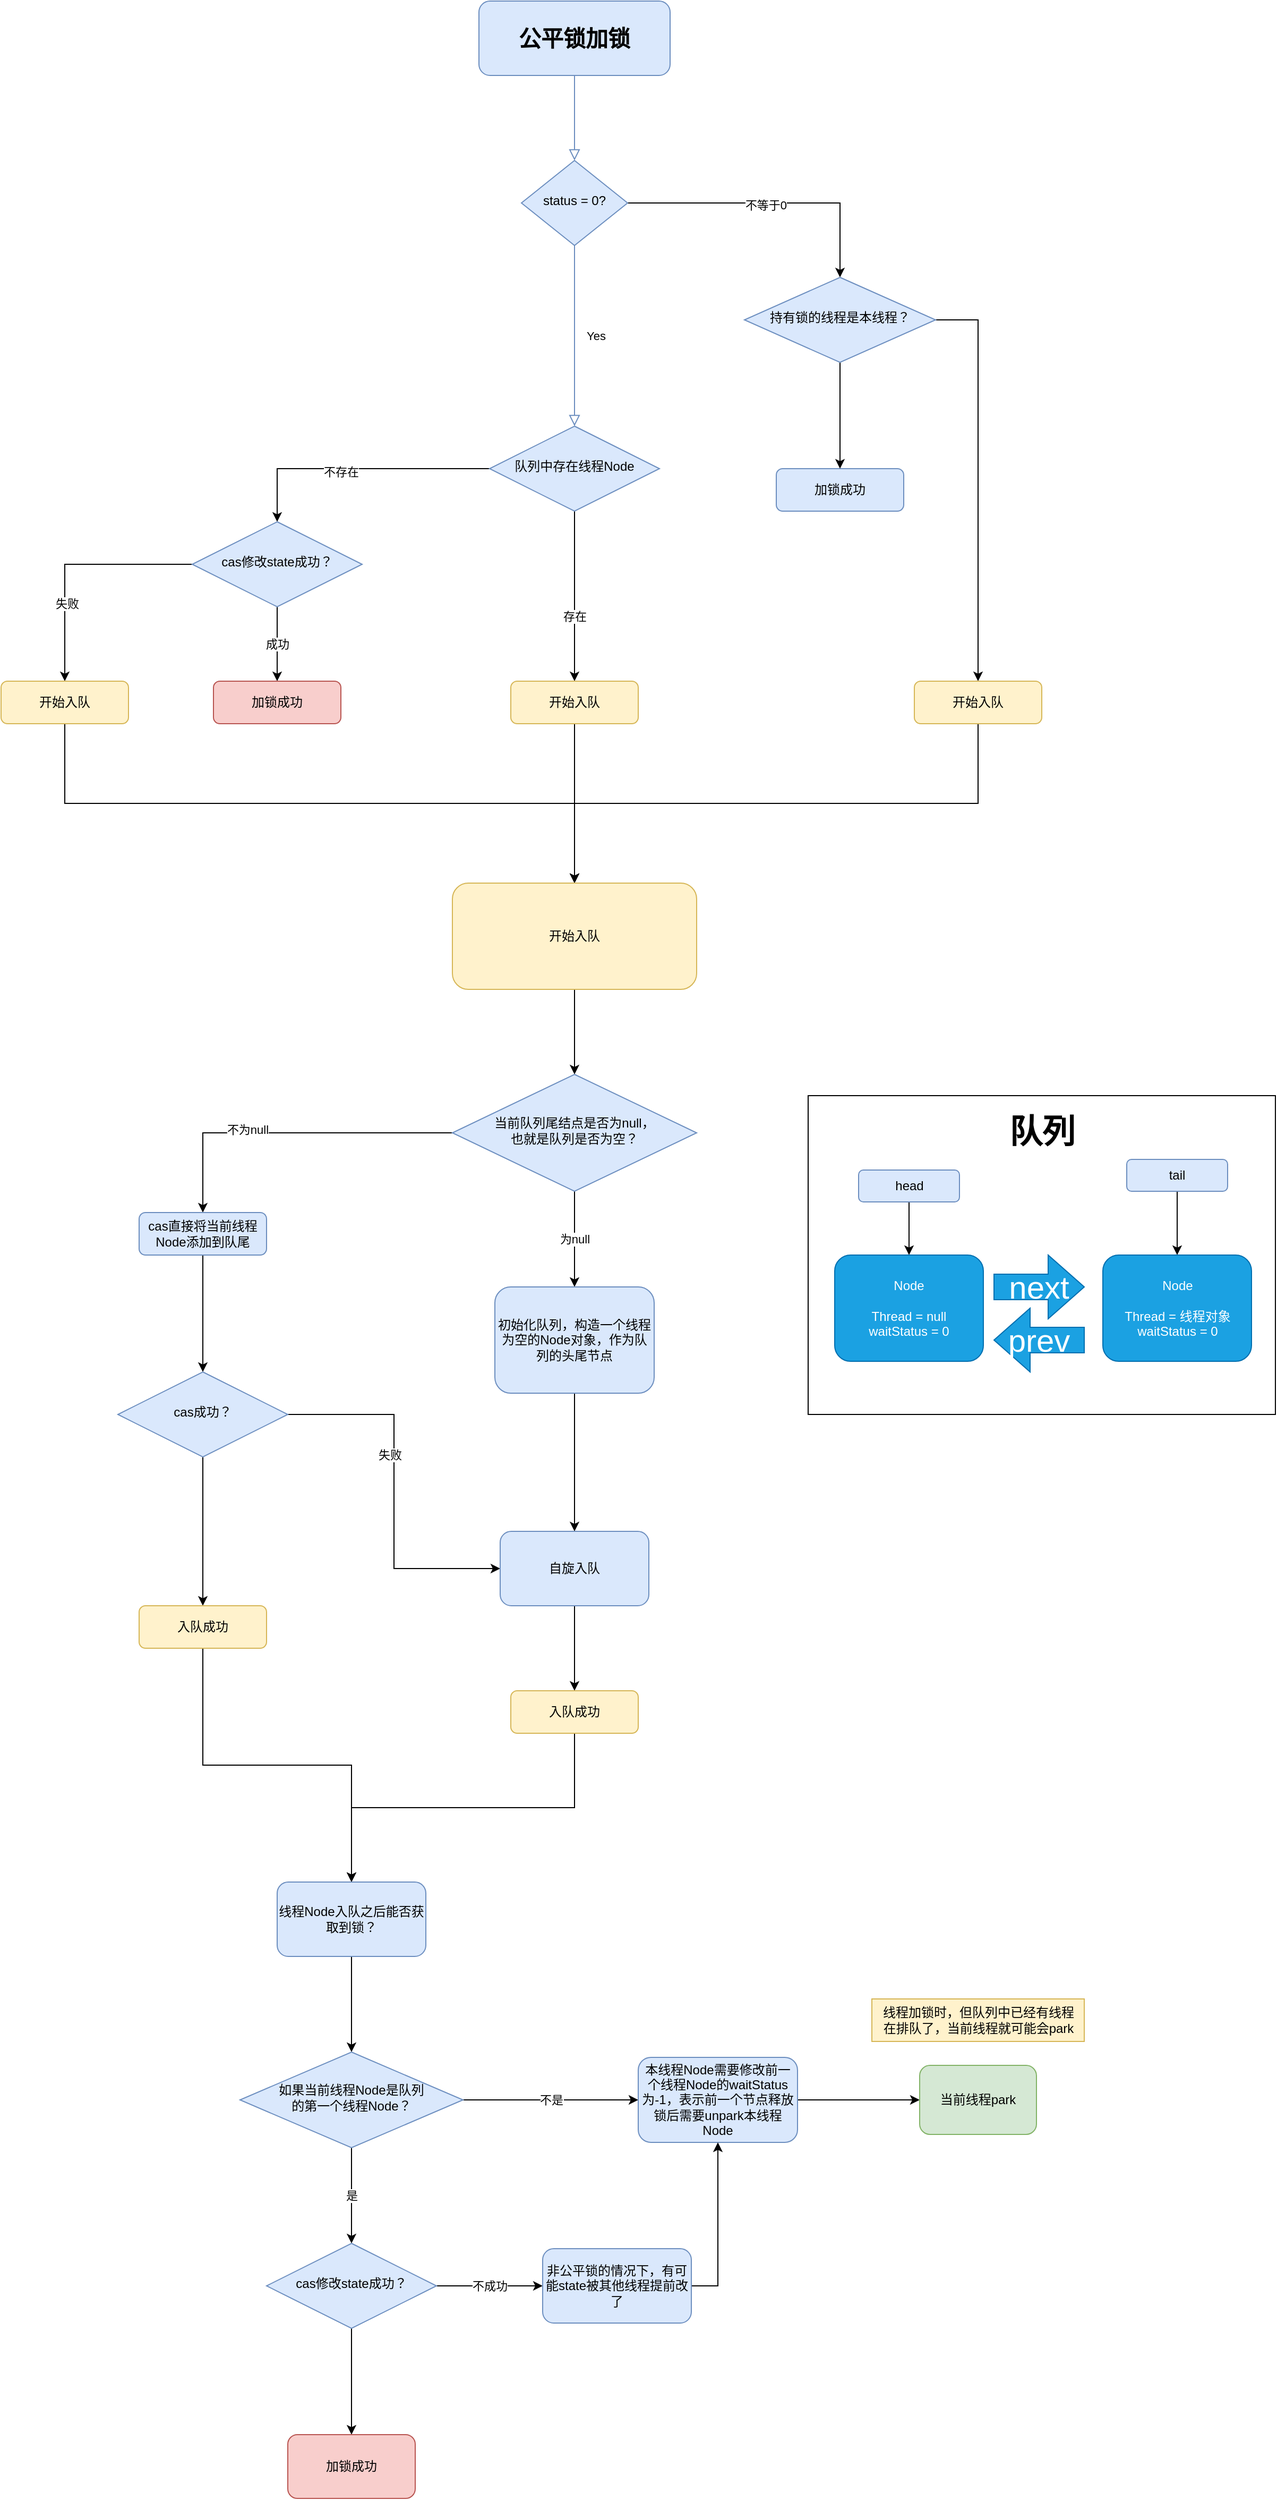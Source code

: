 <mxfile version="20.3.0" type="device"><diagram id="C5RBs43oDa-KdzZeNtuy" name="Page-1"><mxGraphModel dx="2310" dy="916" grid="1" gridSize="10" guides="1" tooltips="1" connect="1" arrows="1" fold="1" page="1" pageScale="1" pageWidth="827" pageHeight="1169" math="0" shadow="0"><root><mxCell id="WIyWlLk6GJQsqaUBKTNV-0"/><mxCell id="WIyWlLk6GJQsqaUBKTNV-1" parent="WIyWlLk6GJQsqaUBKTNV-0"/><mxCell id="axxpBmNgFVZo2lKmbHY4-18" value="" style="whiteSpace=wrap;html=1;" vertex="1" parent="WIyWlLk6GJQsqaUBKTNV-1"><mxGeometry x="440" y="1110" width="440" height="300" as="geometry"/></mxCell><mxCell id="WIyWlLk6GJQsqaUBKTNV-2" value="" style="rounded=0;html=1;jettySize=auto;orthogonalLoop=1;fontSize=11;endArrow=block;endFill=0;endSize=8;strokeWidth=1;shadow=0;labelBackgroundColor=none;edgeStyle=orthogonalEdgeStyle;fillColor=#dae8fc;strokeColor=#6c8ebf;" parent="WIyWlLk6GJQsqaUBKTNV-1" source="WIyWlLk6GJQsqaUBKTNV-3" target="WIyWlLk6GJQsqaUBKTNV-6" edge="1"><mxGeometry relative="1" as="geometry"/></mxCell><mxCell id="WIyWlLk6GJQsqaUBKTNV-3" value="&lt;b&gt;&lt;font style=&quot;font-size: 21px;&quot;&gt;公平锁加锁&lt;/font&gt;&lt;/b&gt;" style="rounded=1;whiteSpace=wrap;html=1;fontSize=12;glass=0;strokeWidth=1;shadow=0;fillColor=#dae8fc;strokeColor=#6c8ebf;" parent="WIyWlLk6GJQsqaUBKTNV-1" vertex="1"><mxGeometry x="130" y="80" width="180" height="70" as="geometry"/></mxCell><mxCell id="WIyWlLk6GJQsqaUBKTNV-4" value="Yes" style="rounded=0;html=1;jettySize=auto;orthogonalLoop=1;fontSize=11;endArrow=block;endFill=0;endSize=8;strokeWidth=1;shadow=0;labelBackgroundColor=none;edgeStyle=orthogonalEdgeStyle;fillColor=#dae8fc;strokeColor=#6c8ebf;" parent="WIyWlLk6GJQsqaUBKTNV-1" source="WIyWlLk6GJQsqaUBKTNV-6" target="WIyWlLk6GJQsqaUBKTNV-10" edge="1"><mxGeometry y="20" relative="1" as="geometry"><mxPoint as="offset"/></mxGeometry></mxCell><mxCell id="33q5kF6IQxqQiJ6JGEo0-14" style="edgeStyle=orthogonalEdgeStyle;rounded=0;orthogonalLoop=1;jettySize=auto;html=1;exitX=1;exitY=0.5;exitDx=0;exitDy=0;entryX=0.5;entryY=0;entryDx=0;entryDy=0;" parent="WIyWlLk6GJQsqaUBKTNV-1" source="WIyWlLk6GJQsqaUBKTNV-6" target="33q5kF6IQxqQiJ6JGEo0-0" edge="1"><mxGeometry relative="1" as="geometry"/></mxCell><mxCell id="33q5kF6IQxqQiJ6JGEo0-15" value="不等于0" style="edgeLabel;html=1;align=center;verticalAlign=middle;resizable=0;points=[];" parent="33q5kF6IQxqQiJ6JGEo0-14" vertex="1" connectable="0"><mxGeometry x="-0.038" y="-2" relative="1" as="geometry"><mxPoint as="offset"/></mxGeometry></mxCell><mxCell id="WIyWlLk6GJQsqaUBKTNV-6" value="status = 0?" style="rhombus;whiteSpace=wrap;html=1;shadow=0;fontFamily=Helvetica;fontSize=12;align=center;strokeWidth=1;spacing=6;spacingTop=-4;fillColor=#dae8fc;strokeColor=#6c8ebf;" parent="WIyWlLk6GJQsqaUBKTNV-1" vertex="1"><mxGeometry x="170" y="230" width="100" height="80" as="geometry"/></mxCell><mxCell id="33q5kF6IQxqQiJ6JGEo0-2" style="edgeStyle=orthogonalEdgeStyle;rounded=0;orthogonalLoop=1;jettySize=auto;html=1;exitX=0.5;exitY=1;exitDx=0;exitDy=0;entryX=0.5;entryY=0;entryDx=0;entryDy=0;" parent="WIyWlLk6GJQsqaUBKTNV-1" source="WIyWlLk6GJQsqaUBKTNV-10" target="WIyWlLk6GJQsqaUBKTNV-11" edge="1"><mxGeometry relative="1" as="geometry"/></mxCell><mxCell id="33q5kF6IQxqQiJ6JGEo0-3" value="存在" style="edgeLabel;html=1;align=center;verticalAlign=middle;resizable=0;points=[];" parent="33q5kF6IQxqQiJ6JGEo0-2" vertex="1" connectable="0"><mxGeometry x="0.23" relative="1" as="geometry"><mxPoint as="offset"/></mxGeometry></mxCell><mxCell id="33q5kF6IQxqQiJ6JGEo0-5" style="edgeStyle=orthogonalEdgeStyle;rounded=0;orthogonalLoop=1;jettySize=auto;html=1;exitX=0;exitY=0.5;exitDx=0;exitDy=0;entryX=0.5;entryY=0;entryDx=0;entryDy=0;" parent="WIyWlLk6GJQsqaUBKTNV-1" source="WIyWlLk6GJQsqaUBKTNV-10" target="33q5kF6IQxqQiJ6JGEo0-4" edge="1"><mxGeometry relative="1" as="geometry"/></mxCell><mxCell id="33q5kF6IQxqQiJ6JGEo0-6" value="不存在" style="edgeLabel;html=1;align=center;verticalAlign=middle;resizable=0;points=[];" parent="33q5kF6IQxqQiJ6JGEo0-5" vertex="1" connectable="0"><mxGeometry x="0.122" y="3" relative="1" as="geometry"><mxPoint as="offset"/></mxGeometry></mxCell><mxCell id="WIyWlLk6GJQsqaUBKTNV-10" value="队列中存在线程Node" style="rhombus;whiteSpace=wrap;html=1;shadow=0;fontFamily=Helvetica;fontSize=12;align=center;strokeWidth=1;spacing=6;spacingTop=-4;fillColor=#dae8fc;strokeColor=#6c8ebf;" parent="WIyWlLk6GJQsqaUBKTNV-1" vertex="1"><mxGeometry x="140" y="480" width="160" height="80" as="geometry"/></mxCell><mxCell id="33q5kF6IQxqQiJ6JGEo0-21" style="edgeStyle=orthogonalEdgeStyle;rounded=0;orthogonalLoop=1;jettySize=auto;html=1;exitX=0.5;exitY=1;exitDx=0;exitDy=0;entryX=0.5;entryY=0;entryDx=0;entryDy=0;" parent="WIyWlLk6GJQsqaUBKTNV-1" source="WIyWlLk6GJQsqaUBKTNV-11" target="33q5kF6IQxqQiJ6JGEo0-18" edge="1"><mxGeometry relative="1" as="geometry"/></mxCell><mxCell id="WIyWlLk6GJQsqaUBKTNV-11" value="开始入队" style="rounded=1;whiteSpace=wrap;html=1;fontSize=12;glass=0;strokeWidth=1;shadow=0;fillColor=#fff2cc;strokeColor=#d6b656;" parent="WIyWlLk6GJQsqaUBKTNV-1" vertex="1"><mxGeometry x="160" y="720" width="120" height="40" as="geometry"/></mxCell><mxCell id="WIyWlLk6GJQsqaUBKTNV-12" value="加锁成功" style="rounded=1;whiteSpace=wrap;html=1;fontSize=12;glass=0;strokeWidth=1;shadow=0;fillColor=#dae8fc;strokeColor=#6c8ebf;" parent="WIyWlLk6GJQsqaUBKTNV-1" vertex="1"><mxGeometry x="410" y="520" width="120" height="40" as="geometry"/></mxCell><mxCell id="33q5kF6IQxqQiJ6JGEo0-16" style="edgeStyle=orthogonalEdgeStyle;rounded=0;orthogonalLoop=1;jettySize=auto;html=1;exitX=0.5;exitY=1;exitDx=0;exitDy=0;" parent="WIyWlLk6GJQsqaUBKTNV-1" source="33q5kF6IQxqQiJ6JGEo0-0" target="WIyWlLk6GJQsqaUBKTNV-12" edge="1"><mxGeometry relative="1" as="geometry"/></mxCell><mxCell id="33q5kF6IQxqQiJ6JGEo0-17" style="edgeStyle=orthogonalEdgeStyle;rounded=0;orthogonalLoop=1;jettySize=auto;html=1;exitX=1;exitY=0.5;exitDx=0;exitDy=0;" parent="WIyWlLk6GJQsqaUBKTNV-1" source="33q5kF6IQxqQiJ6JGEo0-0" target="33q5kF6IQxqQiJ6JGEo0-12" edge="1"><mxGeometry relative="1" as="geometry"/></mxCell><mxCell id="33q5kF6IQxqQiJ6JGEo0-0" value="持有锁的线程是本线程？" style="rhombus;whiteSpace=wrap;html=1;shadow=0;fontFamily=Helvetica;fontSize=12;align=center;strokeWidth=1;spacing=6;spacingTop=-4;fillColor=#dae8fc;strokeColor=#6c8ebf;" parent="WIyWlLk6GJQsqaUBKTNV-1" vertex="1"><mxGeometry x="380" y="340" width="180" height="80" as="geometry"/></mxCell><mxCell id="33q5kF6IQxqQiJ6JGEo0-9" value="成功" style="edgeStyle=orthogonalEdgeStyle;rounded=0;orthogonalLoop=1;jettySize=auto;html=1;exitX=0.5;exitY=1;exitDx=0;exitDy=0;entryX=0.5;entryY=0;entryDx=0;entryDy=0;" parent="WIyWlLk6GJQsqaUBKTNV-1" source="33q5kF6IQxqQiJ6JGEo0-4" target="33q5kF6IQxqQiJ6JGEo0-7" edge="1"><mxGeometry relative="1" as="geometry"/></mxCell><mxCell id="33q5kF6IQxqQiJ6JGEo0-10" style="edgeStyle=orthogonalEdgeStyle;rounded=0;orthogonalLoop=1;jettySize=auto;html=1;exitX=0;exitY=0.5;exitDx=0;exitDy=0;entryX=0.5;entryY=0;entryDx=0;entryDy=0;" parent="WIyWlLk6GJQsqaUBKTNV-1" source="33q5kF6IQxqQiJ6JGEo0-4" target="33q5kF6IQxqQiJ6JGEo0-8" edge="1"><mxGeometry relative="1" as="geometry"/></mxCell><mxCell id="33q5kF6IQxqQiJ6JGEo0-11" value="失败" style="edgeLabel;html=1;align=center;verticalAlign=middle;resizable=0;points=[];" parent="33q5kF6IQxqQiJ6JGEo0-10" vertex="1" connectable="0"><mxGeometry x="0.36" y="2" relative="1" as="geometry"><mxPoint as="offset"/></mxGeometry></mxCell><mxCell id="33q5kF6IQxqQiJ6JGEo0-4" value="cas修改state成功？" style="rhombus;whiteSpace=wrap;html=1;shadow=0;fontFamily=Helvetica;fontSize=12;align=center;strokeWidth=1;spacing=6;spacingTop=-4;fillColor=#dae8fc;strokeColor=#6c8ebf;" parent="WIyWlLk6GJQsqaUBKTNV-1" vertex="1"><mxGeometry x="-140" y="570" width="160" height="80" as="geometry"/></mxCell><mxCell id="33q5kF6IQxqQiJ6JGEo0-7" value="加锁成功" style="rounded=1;whiteSpace=wrap;html=1;fontSize=12;glass=0;strokeWidth=1;shadow=0;fillColor=#f8cecc;strokeColor=#b85450;" parent="WIyWlLk6GJQsqaUBKTNV-1" vertex="1"><mxGeometry x="-120" y="720" width="120" height="40" as="geometry"/></mxCell><mxCell id="33q5kF6IQxqQiJ6JGEo0-19" style="edgeStyle=orthogonalEdgeStyle;rounded=0;orthogonalLoop=1;jettySize=auto;html=1;exitX=0.5;exitY=1;exitDx=0;exitDy=0;" parent="WIyWlLk6GJQsqaUBKTNV-1" source="33q5kF6IQxqQiJ6JGEo0-8" target="33q5kF6IQxqQiJ6JGEo0-18" edge="1"><mxGeometry relative="1" as="geometry"/></mxCell><mxCell id="33q5kF6IQxqQiJ6JGEo0-8" value="开始入队" style="rounded=1;whiteSpace=wrap;html=1;fontSize=12;glass=0;strokeWidth=1;shadow=0;fillColor=#fff2cc;strokeColor=#d6b656;" parent="WIyWlLk6GJQsqaUBKTNV-1" vertex="1"><mxGeometry x="-320" y="720" width="120" height="40" as="geometry"/></mxCell><mxCell id="33q5kF6IQxqQiJ6JGEo0-22" style="edgeStyle=orthogonalEdgeStyle;rounded=0;orthogonalLoop=1;jettySize=auto;html=1;exitX=0.5;exitY=1;exitDx=0;exitDy=0;entryX=0.5;entryY=0;entryDx=0;entryDy=0;" parent="WIyWlLk6GJQsqaUBKTNV-1" source="33q5kF6IQxqQiJ6JGEo0-12" target="33q5kF6IQxqQiJ6JGEo0-18" edge="1"><mxGeometry relative="1" as="geometry"/></mxCell><mxCell id="33q5kF6IQxqQiJ6JGEo0-12" value="开始入队" style="rounded=1;whiteSpace=wrap;html=1;fontSize=12;glass=0;strokeWidth=1;shadow=0;fillColor=#fff2cc;strokeColor=#d6b656;" parent="WIyWlLk6GJQsqaUBKTNV-1" vertex="1"><mxGeometry x="540" y="720" width="120" height="40" as="geometry"/></mxCell><mxCell id="33q5kF6IQxqQiJ6JGEo0-24" style="edgeStyle=orthogonalEdgeStyle;rounded=0;orthogonalLoop=1;jettySize=auto;html=1;exitX=0.5;exitY=1;exitDx=0;exitDy=0;entryX=0.5;entryY=0;entryDx=0;entryDy=0;" parent="WIyWlLk6GJQsqaUBKTNV-1" source="33q5kF6IQxqQiJ6JGEo0-18" target="33q5kF6IQxqQiJ6JGEo0-23" edge="1"><mxGeometry relative="1" as="geometry"/></mxCell><mxCell id="33q5kF6IQxqQiJ6JGEo0-18" value="开始入队" style="rounded=1;whiteSpace=wrap;html=1;fontSize=12;glass=0;strokeWidth=1;shadow=0;fillColor=#fff2cc;strokeColor=#d6b656;" parent="WIyWlLk6GJQsqaUBKTNV-1" vertex="1"><mxGeometry x="105" y="910" width="230" height="100" as="geometry"/></mxCell><mxCell id="33q5kF6IQxqQiJ6JGEo0-27" style="edgeStyle=orthogonalEdgeStyle;rounded=0;orthogonalLoop=1;jettySize=auto;html=1;exitX=0;exitY=0.5;exitDx=0;exitDy=0;" parent="WIyWlLk6GJQsqaUBKTNV-1" source="33q5kF6IQxqQiJ6JGEo0-23" target="33q5kF6IQxqQiJ6JGEo0-25" edge="1"><mxGeometry relative="1" as="geometry"/></mxCell><mxCell id="33q5kF6IQxqQiJ6JGEo0-28" value="不为null" style="edgeLabel;html=1;align=center;verticalAlign=middle;resizable=0;points=[];" parent="33q5kF6IQxqQiJ6JGEo0-27" vertex="1" connectable="0"><mxGeometry x="0.246" y="-3" relative="1" as="geometry"><mxPoint as="offset"/></mxGeometry></mxCell><mxCell id="33q5kF6IQxqQiJ6JGEo0-31" value="为null" style="edgeStyle=orthogonalEdgeStyle;rounded=0;orthogonalLoop=1;jettySize=auto;html=1;exitX=0.5;exitY=1;exitDx=0;exitDy=0;entryX=0.5;entryY=0;entryDx=0;entryDy=0;" parent="WIyWlLk6GJQsqaUBKTNV-1" source="33q5kF6IQxqQiJ6JGEo0-23" target="33q5kF6IQxqQiJ6JGEo0-30" edge="1"><mxGeometry relative="1" as="geometry"/></mxCell><mxCell id="33q5kF6IQxqQiJ6JGEo0-23" value="当前队列尾结点是否为null，&lt;br&gt;也就是队列是否为空？" style="rhombus;whiteSpace=wrap;html=1;shadow=0;fontFamily=Helvetica;fontSize=12;align=center;strokeWidth=1;spacing=6;spacingTop=-4;fillColor=#dae8fc;strokeColor=#6c8ebf;" parent="WIyWlLk6GJQsqaUBKTNV-1" vertex="1"><mxGeometry x="105" y="1090" width="230" height="110" as="geometry"/></mxCell><mxCell id="33q5kF6IQxqQiJ6JGEo0-29" style="edgeStyle=orthogonalEdgeStyle;rounded=0;orthogonalLoop=1;jettySize=auto;html=1;exitX=0.5;exitY=1;exitDx=0;exitDy=0;entryX=0.5;entryY=0;entryDx=0;entryDy=0;" parent="WIyWlLk6GJQsqaUBKTNV-1" source="33q5kF6IQxqQiJ6JGEo0-25" target="33q5kF6IQxqQiJ6JGEo0-26" edge="1"><mxGeometry relative="1" as="geometry"/></mxCell><mxCell id="33q5kF6IQxqQiJ6JGEo0-25" value="cas直接将当前线程Node添加到队尾" style="rounded=1;whiteSpace=wrap;html=1;fontSize=12;glass=0;strokeWidth=1;shadow=0;fillColor=#dae8fc;strokeColor=#6c8ebf;" parent="WIyWlLk6GJQsqaUBKTNV-1" vertex="1"><mxGeometry x="-190" y="1220" width="120" height="40" as="geometry"/></mxCell><mxCell id="33q5kF6IQxqQiJ6JGEo0-34" style="edgeStyle=orthogonalEdgeStyle;rounded=0;orthogonalLoop=1;jettySize=auto;html=1;exitX=1;exitY=0.5;exitDx=0;exitDy=0;entryX=0;entryY=0.5;entryDx=0;entryDy=0;" parent="WIyWlLk6GJQsqaUBKTNV-1" source="33q5kF6IQxqQiJ6JGEo0-26" target="33q5kF6IQxqQiJ6JGEo0-32" edge="1"><mxGeometry relative="1" as="geometry"/></mxCell><mxCell id="33q5kF6IQxqQiJ6JGEo0-35" value="失败" style="edgeLabel;html=1;align=center;verticalAlign=middle;resizable=0;points=[];" parent="33q5kF6IQxqQiJ6JGEo0-34" vertex="1" connectable="0"><mxGeometry x="-0.203" y="-4" relative="1" as="geometry"><mxPoint as="offset"/></mxGeometry></mxCell><mxCell id="33q5kF6IQxqQiJ6JGEo0-38" style="edgeStyle=orthogonalEdgeStyle;rounded=0;orthogonalLoop=1;jettySize=auto;html=1;exitX=0.5;exitY=1;exitDx=0;exitDy=0;entryX=0.5;entryY=0;entryDx=0;entryDy=0;" parent="WIyWlLk6GJQsqaUBKTNV-1" source="33q5kF6IQxqQiJ6JGEo0-26" target="33q5kF6IQxqQiJ6JGEo0-36" edge="1"><mxGeometry relative="1" as="geometry"/></mxCell><mxCell id="33q5kF6IQxqQiJ6JGEo0-26" value="cas成功？" style="rhombus;whiteSpace=wrap;html=1;shadow=0;fontFamily=Helvetica;fontSize=12;align=center;strokeWidth=1;spacing=6;spacingTop=-4;fillColor=#dae8fc;strokeColor=#6c8ebf;" parent="WIyWlLk6GJQsqaUBKTNV-1" vertex="1"><mxGeometry x="-210" y="1370" width="160" height="80" as="geometry"/></mxCell><mxCell id="33q5kF6IQxqQiJ6JGEo0-33" style="edgeStyle=orthogonalEdgeStyle;rounded=0;orthogonalLoop=1;jettySize=auto;html=1;exitX=0.5;exitY=1;exitDx=0;exitDy=0;" parent="WIyWlLk6GJQsqaUBKTNV-1" source="33q5kF6IQxqQiJ6JGEo0-30" target="33q5kF6IQxqQiJ6JGEo0-32" edge="1"><mxGeometry relative="1" as="geometry"/></mxCell><mxCell id="33q5kF6IQxqQiJ6JGEo0-30" value="初始化队列，构造一个线程为空的Node对象，作为队列的头尾节点" style="rounded=1;whiteSpace=wrap;html=1;fontSize=12;glass=0;strokeWidth=1;shadow=0;fillColor=#dae8fc;strokeColor=#6c8ebf;" parent="WIyWlLk6GJQsqaUBKTNV-1" vertex="1"><mxGeometry x="145" y="1290" width="150" height="100" as="geometry"/></mxCell><mxCell id="33q5kF6IQxqQiJ6JGEo0-39" style="edgeStyle=orthogonalEdgeStyle;rounded=0;orthogonalLoop=1;jettySize=auto;html=1;exitX=0.5;exitY=1;exitDx=0;exitDy=0;entryX=0.5;entryY=0;entryDx=0;entryDy=0;" parent="WIyWlLk6GJQsqaUBKTNV-1" source="33q5kF6IQxqQiJ6JGEo0-32" target="33q5kF6IQxqQiJ6JGEo0-37" edge="1"><mxGeometry relative="1" as="geometry"/></mxCell><mxCell id="33q5kF6IQxqQiJ6JGEo0-32" value="自旋入队" style="rounded=1;whiteSpace=wrap;html=1;fontSize=12;glass=0;strokeWidth=1;shadow=0;fillColor=#dae8fc;strokeColor=#6c8ebf;" parent="WIyWlLk6GJQsqaUBKTNV-1" vertex="1"><mxGeometry x="150" y="1520" width="140" height="70" as="geometry"/></mxCell><mxCell id="axxpBmNgFVZo2lKmbHY4-1" style="edgeStyle=orthogonalEdgeStyle;rounded=0;orthogonalLoop=1;jettySize=auto;html=1;exitX=0.5;exitY=1;exitDx=0;exitDy=0;entryX=0.5;entryY=0;entryDx=0;entryDy=0;" edge="1" parent="WIyWlLk6GJQsqaUBKTNV-1" source="33q5kF6IQxqQiJ6JGEo0-36" target="axxpBmNgFVZo2lKmbHY4-0"><mxGeometry relative="1" as="geometry"/></mxCell><mxCell id="33q5kF6IQxqQiJ6JGEo0-36" value="入队成功" style="rounded=1;whiteSpace=wrap;html=1;fontSize=12;glass=0;strokeWidth=1;shadow=0;fillColor=#fff2cc;strokeColor=#d6b656;" parent="WIyWlLk6GJQsqaUBKTNV-1" vertex="1"><mxGeometry x="-190" y="1590" width="120" height="40" as="geometry"/></mxCell><mxCell id="axxpBmNgFVZo2lKmbHY4-2" style="edgeStyle=orthogonalEdgeStyle;rounded=0;orthogonalLoop=1;jettySize=auto;html=1;exitX=0.5;exitY=1;exitDx=0;exitDy=0;entryX=0.5;entryY=0;entryDx=0;entryDy=0;" edge="1" parent="WIyWlLk6GJQsqaUBKTNV-1" source="33q5kF6IQxqQiJ6JGEo0-37" target="axxpBmNgFVZo2lKmbHY4-0"><mxGeometry relative="1" as="geometry"><mxPoint x="40" y="1810" as="targetPoint"/></mxGeometry></mxCell><mxCell id="33q5kF6IQxqQiJ6JGEo0-37" value="入队成功" style="rounded=1;whiteSpace=wrap;html=1;fontSize=12;glass=0;strokeWidth=1;shadow=0;fillColor=#fff2cc;strokeColor=#d6b656;" parent="WIyWlLk6GJQsqaUBKTNV-1" vertex="1"><mxGeometry x="160" y="1670" width="120" height="40" as="geometry"/></mxCell><mxCell id="axxpBmNgFVZo2lKmbHY4-4" style="edgeStyle=orthogonalEdgeStyle;rounded=0;orthogonalLoop=1;jettySize=auto;html=1;exitX=0.5;exitY=1;exitDx=0;exitDy=0;entryX=0.5;entryY=0;entryDx=0;entryDy=0;" edge="1" parent="WIyWlLk6GJQsqaUBKTNV-1" source="axxpBmNgFVZo2lKmbHY4-0" target="axxpBmNgFVZo2lKmbHY4-3"><mxGeometry relative="1" as="geometry"/></mxCell><mxCell id="axxpBmNgFVZo2lKmbHY4-0" value="线程Node入队之后能否获取到锁？" style="rounded=1;whiteSpace=wrap;html=1;fontSize=12;glass=0;strokeWidth=1;shadow=0;fillColor=#dae8fc;strokeColor=#6c8ebf;" vertex="1" parent="WIyWlLk6GJQsqaUBKTNV-1"><mxGeometry x="-60" y="1850" width="140" height="70" as="geometry"/></mxCell><mxCell id="axxpBmNgFVZo2lKmbHY4-6" value="不是" style="edgeStyle=orthogonalEdgeStyle;rounded=0;orthogonalLoop=1;jettySize=auto;html=1;exitX=1;exitY=0.5;exitDx=0;exitDy=0;" edge="1" parent="WIyWlLk6GJQsqaUBKTNV-1" source="axxpBmNgFVZo2lKmbHY4-3" target="axxpBmNgFVZo2lKmbHY4-5"><mxGeometry relative="1" as="geometry"/></mxCell><mxCell id="axxpBmNgFVZo2lKmbHY4-8" value="是" style="edgeStyle=orthogonalEdgeStyle;rounded=0;orthogonalLoop=1;jettySize=auto;html=1;exitX=0.5;exitY=1;exitDx=0;exitDy=0;" edge="1" parent="WIyWlLk6GJQsqaUBKTNV-1" source="axxpBmNgFVZo2lKmbHY4-3" target="axxpBmNgFVZo2lKmbHY4-7"><mxGeometry relative="1" as="geometry"/></mxCell><mxCell id="axxpBmNgFVZo2lKmbHY4-3" value="如果当前线程Node是队列&lt;br&gt;的第一个线程Node？" style="rhombus;whiteSpace=wrap;html=1;shadow=0;fontFamily=Helvetica;fontSize=12;align=center;strokeWidth=1;spacing=6;spacingTop=-4;fillColor=#dae8fc;strokeColor=#6c8ebf;" vertex="1" parent="WIyWlLk6GJQsqaUBKTNV-1"><mxGeometry x="-95" y="2010" width="210" height="90" as="geometry"/></mxCell><mxCell id="axxpBmNgFVZo2lKmbHY4-17" style="edgeStyle=orthogonalEdgeStyle;rounded=0;orthogonalLoop=1;jettySize=auto;html=1;exitX=1;exitY=0.5;exitDx=0;exitDy=0;" edge="1" parent="WIyWlLk6GJQsqaUBKTNV-1" source="axxpBmNgFVZo2lKmbHY4-5" target="axxpBmNgFVZo2lKmbHY4-15"><mxGeometry relative="1" as="geometry"/></mxCell><mxCell id="axxpBmNgFVZo2lKmbHY4-5" value="本线程Node需要修改前一个线程Node的waitStatus为-1，表示前一个节点释放锁后需要unpark本线程Node" style="rounded=1;whiteSpace=wrap;html=1;fontSize=12;glass=0;strokeWidth=1;shadow=0;fillColor=#dae8fc;strokeColor=#6c8ebf;" vertex="1" parent="WIyWlLk6GJQsqaUBKTNV-1"><mxGeometry x="280" y="2015" width="150" height="80" as="geometry"/></mxCell><mxCell id="axxpBmNgFVZo2lKmbHY4-10" value="不成功" style="edgeStyle=orthogonalEdgeStyle;rounded=0;orthogonalLoop=1;jettySize=auto;html=1;exitX=1;exitY=0.5;exitDx=0;exitDy=0;entryX=0;entryY=0.5;entryDx=0;entryDy=0;" edge="1" parent="WIyWlLk6GJQsqaUBKTNV-1" source="axxpBmNgFVZo2lKmbHY4-7" target="axxpBmNgFVZo2lKmbHY4-9"><mxGeometry relative="1" as="geometry"/></mxCell><mxCell id="axxpBmNgFVZo2lKmbHY4-14" style="edgeStyle=orthogonalEdgeStyle;rounded=0;orthogonalLoop=1;jettySize=auto;html=1;exitX=0.5;exitY=1;exitDx=0;exitDy=0;entryX=0.5;entryY=0;entryDx=0;entryDy=0;" edge="1" parent="WIyWlLk6GJQsqaUBKTNV-1" source="axxpBmNgFVZo2lKmbHY4-7" target="axxpBmNgFVZo2lKmbHY4-13"><mxGeometry relative="1" as="geometry"/></mxCell><mxCell id="axxpBmNgFVZo2lKmbHY4-7" value="cas修改state成功？" style="rhombus;whiteSpace=wrap;html=1;shadow=0;fontFamily=Helvetica;fontSize=12;align=center;strokeWidth=1;spacing=6;spacingTop=-4;fillColor=#dae8fc;strokeColor=#6c8ebf;" vertex="1" parent="WIyWlLk6GJQsqaUBKTNV-1"><mxGeometry x="-70" y="2190" width="160" height="80" as="geometry"/></mxCell><mxCell id="axxpBmNgFVZo2lKmbHY4-12" style="edgeStyle=orthogonalEdgeStyle;rounded=0;orthogonalLoop=1;jettySize=auto;html=1;exitX=1;exitY=0.5;exitDx=0;exitDy=0;entryX=0.5;entryY=1;entryDx=0;entryDy=0;" edge="1" parent="WIyWlLk6GJQsqaUBKTNV-1" source="axxpBmNgFVZo2lKmbHY4-9" target="axxpBmNgFVZo2lKmbHY4-5"><mxGeometry relative="1" as="geometry"/></mxCell><mxCell id="axxpBmNgFVZo2lKmbHY4-9" value="非公平锁的情况下，有可能state被其他线程提前改了" style="rounded=1;whiteSpace=wrap;html=1;fontSize=12;glass=0;strokeWidth=1;shadow=0;fillColor=#dae8fc;strokeColor=#6c8ebf;" vertex="1" parent="WIyWlLk6GJQsqaUBKTNV-1"><mxGeometry x="190" y="2195" width="140" height="70" as="geometry"/></mxCell><mxCell id="axxpBmNgFVZo2lKmbHY4-13" value="加锁成功" style="rounded=1;whiteSpace=wrap;html=1;fontSize=12;glass=0;strokeWidth=1;shadow=0;fillColor=#f8cecc;strokeColor=#b85450;" vertex="1" parent="WIyWlLk6GJQsqaUBKTNV-1"><mxGeometry x="-50" y="2370" width="120" height="60" as="geometry"/></mxCell><mxCell id="axxpBmNgFVZo2lKmbHY4-15" value="当前线程park" style="rounded=1;whiteSpace=wrap;html=1;fontSize=12;glass=0;strokeWidth=1;shadow=0;fillColor=#d5e8d4;strokeColor=#82b366;" vertex="1" parent="WIyWlLk6GJQsqaUBKTNV-1"><mxGeometry x="545" y="2022.5" width="110" height="65" as="geometry"/></mxCell><mxCell id="axxpBmNgFVZo2lKmbHY4-16" value="线程加锁时，但队列中已经有线程&lt;br&gt;在排队了，当前线程就可能会park" style="text;html=1;align=center;verticalAlign=middle;resizable=0;points=[];autosize=1;strokeColor=#d6b656;fillColor=#fff2cc;" vertex="1" parent="WIyWlLk6GJQsqaUBKTNV-1"><mxGeometry x="500" y="1960" width="200" height="40" as="geometry"/></mxCell><mxCell id="axxpBmNgFVZo2lKmbHY4-19" value="队列" style="text;html=1;align=center;verticalAlign=middle;resizable=0;points=[];autosize=1;strokeColor=none;fillColor=none;fontStyle=1;fontSize=31;horizontal=1;" vertex="1" parent="WIyWlLk6GJQsqaUBKTNV-1"><mxGeometry x="615" y="1119" width="90" height="50" as="geometry"/></mxCell><mxCell id="axxpBmNgFVZo2lKmbHY4-27" style="edgeStyle=orthogonalEdgeStyle;rounded=0;orthogonalLoop=1;jettySize=auto;html=1;exitX=0.5;exitY=1;exitDx=0;exitDy=0;fontSize=30;" edge="1" parent="WIyWlLk6GJQsqaUBKTNV-1" source="axxpBmNgFVZo2lKmbHY4-20" target="axxpBmNgFVZo2lKmbHY4-22"><mxGeometry relative="1" as="geometry"/></mxCell><mxCell id="axxpBmNgFVZo2lKmbHY4-20" value="head" style="rounded=1;whiteSpace=wrap;html=1;fontSize=12;glass=0;strokeWidth=1;shadow=0;fillColor=#dae8fc;strokeColor=#6c8ebf;" vertex="1" parent="WIyWlLk6GJQsqaUBKTNV-1"><mxGeometry x="487.5" y="1180" width="95" height="30" as="geometry"/></mxCell><mxCell id="axxpBmNgFVZo2lKmbHY4-28" style="edgeStyle=orthogonalEdgeStyle;rounded=0;orthogonalLoop=1;jettySize=auto;html=1;exitX=0.5;exitY=1;exitDx=0;exitDy=0;fontSize=30;" edge="1" parent="WIyWlLk6GJQsqaUBKTNV-1" source="axxpBmNgFVZo2lKmbHY4-21" target="axxpBmNgFVZo2lKmbHY4-23"><mxGeometry relative="1" as="geometry"/></mxCell><mxCell id="axxpBmNgFVZo2lKmbHY4-21" value="tail" style="rounded=1;whiteSpace=wrap;html=1;fontSize=12;glass=0;strokeWidth=1;shadow=0;fillColor=#dae8fc;strokeColor=#6c8ebf;" vertex="1" parent="WIyWlLk6GJQsqaUBKTNV-1"><mxGeometry x="740" y="1170" width="95" height="30" as="geometry"/></mxCell><mxCell id="axxpBmNgFVZo2lKmbHY4-22" value="Node&lt;br&gt;&lt;br&gt;Thread = null&lt;br&gt;waitStatus = 0" style="rounded=1;whiteSpace=wrap;html=1;fontSize=12;glass=0;strokeWidth=1;shadow=0;fillColor=#1ba1e2;strokeColor=#006EAF;fontColor=#ffffff;" vertex="1" parent="WIyWlLk6GJQsqaUBKTNV-1"><mxGeometry x="465" y="1260" width="140" height="100" as="geometry"/></mxCell><mxCell id="axxpBmNgFVZo2lKmbHY4-23" value="Node&lt;br&gt;&lt;br&gt;Thread = 线程对象&lt;br&gt;waitStatus = 0" style="rounded=1;whiteSpace=wrap;html=1;fontSize=12;glass=0;strokeWidth=1;shadow=0;fillColor=#1ba1e2;strokeColor=#006EAF;fontColor=#ffffff;" vertex="1" parent="WIyWlLk6GJQsqaUBKTNV-1"><mxGeometry x="717.5" y="1260" width="140" height="100" as="geometry"/></mxCell><mxCell id="axxpBmNgFVZo2lKmbHY4-25" value="next" style="shape=singleArrow;whiteSpace=wrap;html=1;arrowWidth=0.4;arrowSize=0.4;fontSize=30;direction=east;fillColor=#1ba1e2;fontColor=#ffffff;strokeColor=#006EAF;" vertex="1" parent="WIyWlLk6GJQsqaUBKTNV-1"><mxGeometry x="615" y="1260" width="85" height="60" as="geometry"/></mxCell><mxCell id="axxpBmNgFVZo2lKmbHY4-26" value="prev" style="shape=singleArrow;whiteSpace=wrap;html=1;arrowWidth=0.4;arrowSize=0.4;fontSize=30;direction=west;fillColor=#1ba1e2;fontColor=#ffffff;strokeColor=#006EAF;" vertex="1" parent="WIyWlLk6GJQsqaUBKTNV-1"><mxGeometry x="615" y="1310" width="85" height="60" as="geometry"/></mxCell></root></mxGraphModel></diagram></mxfile>